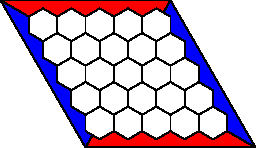 /******************************************************************************
 *                                 LICENSE                                    *
 ******************************************************************************
 *  This file is part of Mathematics-and-Physics.                             *
 *                                                                            *
 *  Mathematics-and-Physics is free software: you can redistribute it and/or  *
 *  modify it under the terms of the GNU General Public License as published  *
 *  by the Free Software Foundation, either version 3 of the License, or      *
 *  (at your option) any later version.                                       *
 *                                                                            *
 *  Mathematics-and-Physics is distributed in the hope that it will be useful *
 *  but WITHOUT ANY WARRANTY; without even the implied warranty of            *
 *  MERCHANTABILITY or FITNESS FOR A PARTICULAR PURPOSE.  See the             *
 *  GNU General Public License for more details.                              *
 *                                                                            *
 *  You should have received a copy of the GNU General Public License         *
 *  along with Mathematics-and-Physics.  If not, see                          *
 *  <https://www.gnu.org/licenses/>.                                          *
 ******************************************************************************/

/*  Size of the figure.                                                       */
size(128);

/*  The value 2*pi / 6.                                                       */
real TWO_PI_BY_SIX = 1.0471975511965976;

/*  The angle made with the x axis and the first point.                       */
real theta = pi / 6.0;

/*  Function for drawing a hexagon.                                           */
void draw_hex(pair Center, real radius)
{
    /*  Pairs for the hexagon.                                                */
    pair[] V;

    /*  Variable for indexing.                                                */
    int n;

    /*  Path for the hexagon.                                                 */
    path g;

    /*  Compute the points for the hexagon.                                   */
    for (n = 0; n < 6; ++n)
        V[n] = Center + scale(radius)*expi(TWO_PI_BY_SIX*n + theta);

    /*  Start the path.                                                       */
    g = V[0] -- V[1];

    /*  Construct the path.                                                   */
    for (n = 1; n < 6; ++n)
        g = g -- V[n];

    /*  Finish the cycle.                                                     */
    g = g -- cycle;

    /*  Draw the hexagon.                                                     */
    filldraw(g, white, black);
}
/*  End of draw_hex.                                                          */

/*  Variables for indexing.                                                   */
int m, n;

/*  Size of the grid (it will be N hexes wide and N hexes diagonal.           */
int N = 5;

/*  Radii of the hexagons.                                                    */
real r = 1.0;

/*  Width of the hexagon.                                                     */
real outter_width = r*cos(theta);

/*  Transform for shifting later.                                             */
transform T;

/*  Shift factors used to tile the plane with hexagons.                       */
pair dx = (2.0*outter_width, 0.0);
pair ds = scale(2.0*outter_width)*expi(0.6666667*pi);

/*  Pair for the origin.                                                      */
pair O = (0.0, 0.0);

/*  Pairs for drawing the background colors.                                  */
pair mid = shift(scale(0.5*N)*ds)*O;
pair A0 = O - ds - dx;
pair B0 = A0 + scale(N+1.0)*ds;
pair C0 = B0 + scale(N+1.0)*dx;
pair D0 = A0 + scale(N+1.0)*dx;

pair A1 = O;
pair B1 = shift(scale(N-1)*ds)*O;
pair C1 = shift(scale(N-1)*(dx+ds))*O;
pair D1 = shift(scale(N-1)*dx)*O;

/*  Draw in background colors for the edge of the board.                      */
filldraw(A0 -- A1 -- B1 -- B0 -- cycle, blue);
filldraw(A0 -- A1 -- D1 -- D0 -- cycle, red);
filldraw(D0 -- D1 -- C1 -- C0 -- cycle, blue);
filldraw(B0 -- B1 -- C1 -- C0 -- cycle, red);


/*  Draw the hex board.                                                       */
for (m = 0; m < N; ++m)
{
    for (n = 0; n < N; ++n)
    {
        /*  Compute the current shift factor.                                 */
        T = shift(scale(m)*dx + scale(n)*ds);

        /*  Draw the current hexagon.                                         */
        draw_hex(T*O, r);
    }
}

